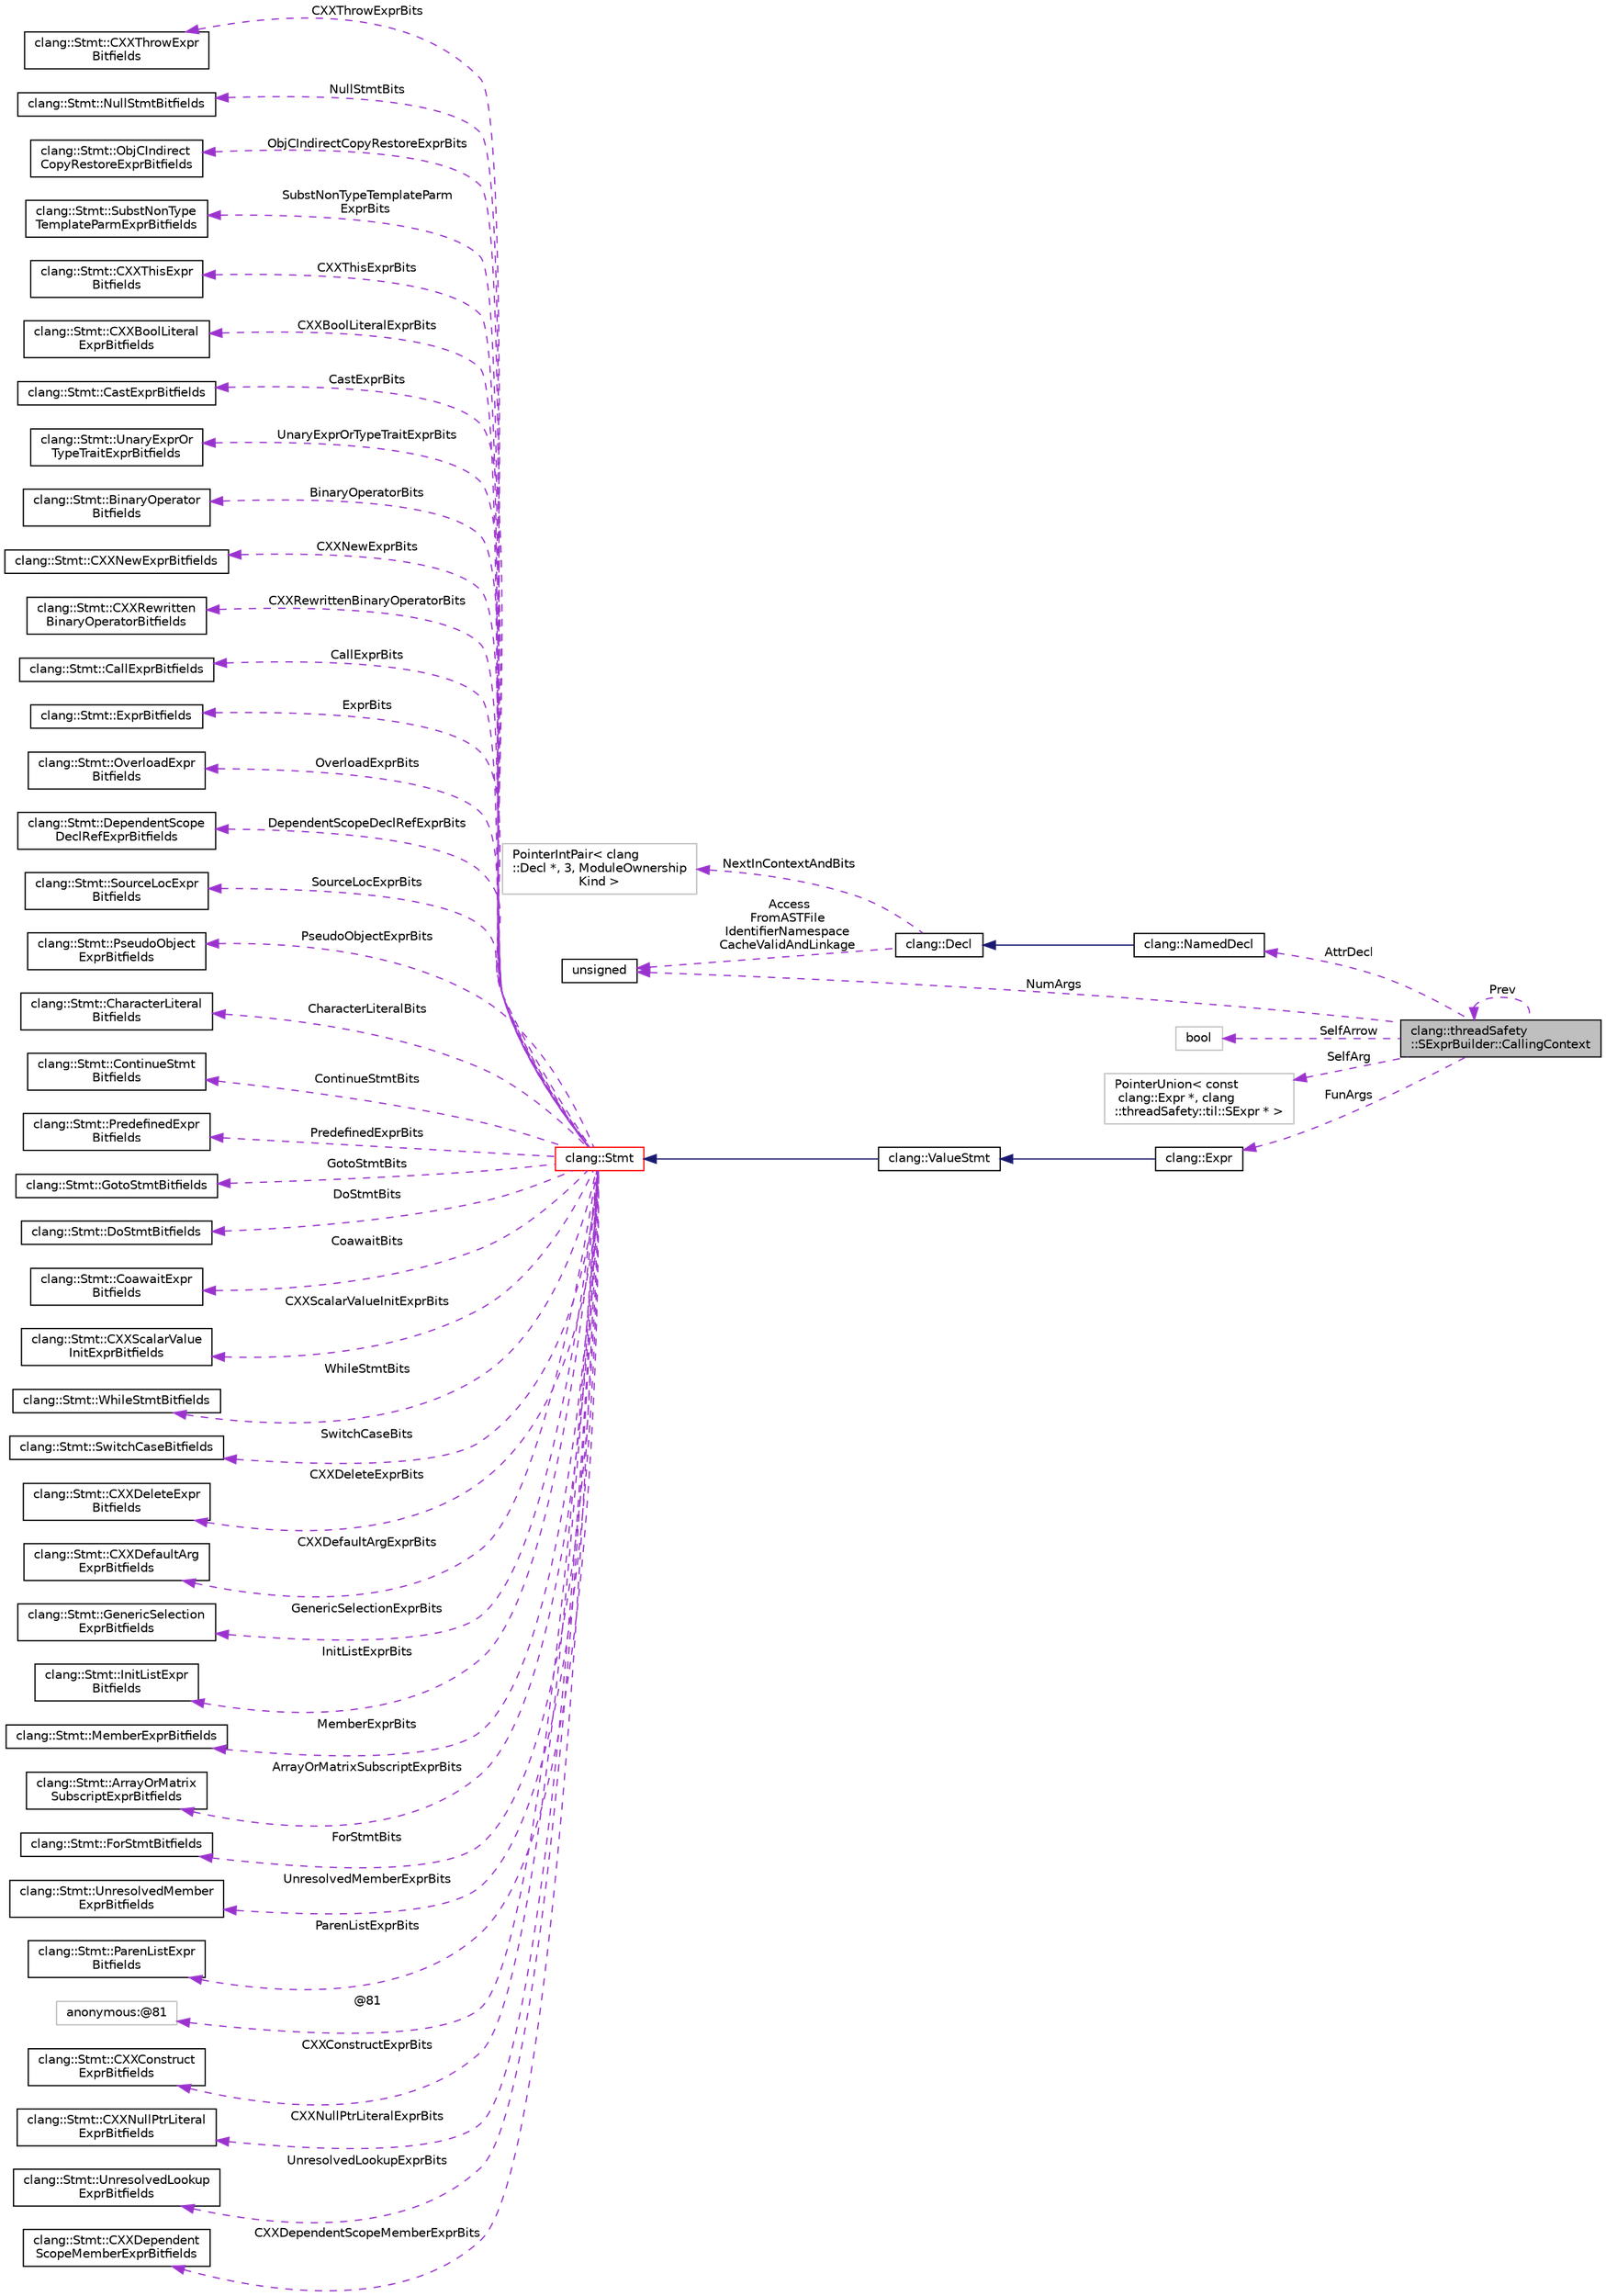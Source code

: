 digraph "clang::threadSafety::SExprBuilder::CallingContext"
{
 // LATEX_PDF_SIZE
  bgcolor="transparent";
  edge [fontname="Helvetica",fontsize="10",labelfontname="Helvetica",labelfontsize="10"];
  node [fontname="Helvetica",fontsize="10",shape=record];
  rankdir="LR";
  Node1 [label="clang::threadSafety\l::SExprBuilder::CallingContext",height=0.2,width=0.4,color="black", fillcolor="grey75", style="filled", fontcolor="black",tooltip="Encapsulates the lexical context of a function call."];
  Node1 -> Node1 [dir="back",color="darkorchid3",fontsize="10",style="dashed",label=" Prev" ,fontname="Helvetica"];
  Node2 -> Node1 [dir="back",color="darkorchid3",fontsize="10",style="dashed",label=" AttrDecl" ,fontname="Helvetica"];
  Node2 [label="clang::NamedDecl",height=0.2,width=0.4,color="black",URL="$classclang_1_1NamedDecl.html",tooltip="This represents a decl that may have a name."];
  Node3 -> Node2 [dir="back",color="midnightblue",fontsize="10",style="solid",fontname="Helvetica"];
  Node3 [label="clang::Decl",height=0.2,width=0.4,color="black",URL="$classclang_1_1Decl.html",tooltip="Decl - This represents one declaration (or definition), e.g."];
  Node4 -> Node3 [dir="back",color="darkorchid3",fontsize="10",style="dashed",label=" NextInContextAndBits" ,fontname="Helvetica"];
  Node4 [label="PointerIntPair\< clang\l::Decl *, 3, ModuleOwnership\lKind \>",height=0.2,width=0.4,color="grey75",tooltip=" "];
  Node5 -> Node3 [dir="back",color="darkorchid3",fontsize="10",style="dashed",label=" Access\nFromASTFile\nIdentifierNamespace\nCacheValidAndLinkage" ,fontname="Helvetica"];
  Node5 [label="unsigned",height=0.2,width=0.4,color="black",URL="$classunsigned.html",tooltip=" "];
  Node6 -> Node1 [dir="back",color="darkorchid3",fontsize="10",style="dashed",label=" SelfArrow" ,fontname="Helvetica"];
  Node6 [label="bool",height=0.2,width=0.4,color="grey75",tooltip=" "];
  Node7 -> Node1 [dir="back",color="darkorchid3",fontsize="10",style="dashed",label=" SelfArg" ,fontname="Helvetica"];
  Node7 [label="PointerUnion\< const\l clang::Expr *, clang\l::threadSafety::til::SExpr * \>",height=0.2,width=0.4,color="grey75",tooltip=" "];
  Node8 -> Node1 [dir="back",color="darkorchid3",fontsize="10",style="dashed",label=" FunArgs" ,fontname="Helvetica"];
  Node8 [label="clang::Expr",height=0.2,width=0.4,color="black",URL="$classclang_1_1Expr.html",tooltip="This represents one expression."];
  Node9 -> Node8 [dir="back",color="midnightblue",fontsize="10",style="solid",fontname="Helvetica"];
  Node9 [label="clang::ValueStmt",height=0.2,width=0.4,color="black",URL="$classclang_1_1ValueStmt.html",tooltip="Represents a statement that could possibly have a value and type."];
  Node10 -> Node9 [dir="back",color="midnightblue",fontsize="10",style="solid",fontname="Helvetica"];
  Node10 [label="clang::Stmt",height=0.2,width=0.4,color="red",URL="$classclang_1_1Stmt.html",tooltip="Stmt - This represents one statement."];
  Node11 -> Node10 [dir="back",color="darkorchid3",fontsize="10",style="dashed",label=" CXXThrowExprBits" ,fontname="Helvetica"];
  Node11 [label="clang::Stmt::CXXThrowExpr\lBitfields",height=0.2,width=0.4,color="black",URL="$classclang_1_1Stmt_1_1CXXThrowExprBitfields.html",tooltip=" "];
  Node12 -> Node10 [dir="back",color="darkorchid3",fontsize="10",style="dashed",label=" NullStmtBits" ,fontname="Helvetica"];
  Node12 [label="clang::Stmt::NullStmtBitfields",height=0.2,width=0.4,color="black",URL="$classclang_1_1Stmt_1_1NullStmtBitfields.html",tooltip=" "];
  Node13 -> Node10 [dir="back",color="darkorchid3",fontsize="10",style="dashed",label=" ObjCIndirectCopyRestoreExprBits" ,fontname="Helvetica"];
  Node13 [label="clang::Stmt::ObjCIndirect\lCopyRestoreExprBitfields",height=0.2,width=0.4,color="black",URL="$classclang_1_1Stmt_1_1ObjCIndirectCopyRestoreExprBitfields.html",tooltip=" "];
  Node14 -> Node10 [dir="back",color="darkorchid3",fontsize="10",style="dashed",label=" SubstNonTypeTemplateParm\lExprBits" ,fontname="Helvetica"];
  Node14 [label="clang::Stmt::SubstNonType\lTemplateParmExprBitfields",height=0.2,width=0.4,color="black",URL="$classclang_1_1Stmt_1_1SubstNonTypeTemplateParmExprBitfields.html",tooltip=" "];
  Node15 -> Node10 [dir="back",color="darkorchid3",fontsize="10",style="dashed",label=" CXXThisExprBits" ,fontname="Helvetica"];
  Node15 [label="clang::Stmt::CXXThisExpr\lBitfields",height=0.2,width=0.4,color="black",URL="$classclang_1_1Stmt_1_1CXXThisExprBitfields.html",tooltip=" "];
  Node16 -> Node10 [dir="back",color="darkorchid3",fontsize="10",style="dashed",label=" CXXBoolLiteralExprBits" ,fontname="Helvetica"];
  Node16 [label="clang::Stmt::CXXBoolLiteral\lExprBitfields",height=0.2,width=0.4,color="black",URL="$classclang_1_1Stmt_1_1CXXBoolLiteralExprBitfields.html",tooltip=" "];
  Node17 -> Node10 [dir="back",color="darkorchid3",fontsize="10",style="dashed",label=" CastExprBits" ,fontname="Helvetica"];
  Node17 [label="clang::Stmt::CastExprBitfields",height=0.2,width=0.4,color="black",URL="$classclang_1_1Stmt_1_1CastExprBitfields.html",tooltip=" "];
  Node18 -> Node10 [dir="back",color="darkorchid3",fontsize="10",style="dashed",label=" UnaryExprOrTypeTraitExprBits" ,fontname="Helvetica"];
  Node18 [label="clang::Stmt::UnaryExprOr\lTypeTraitExprBitfields",height=0.2,width=0.4,color="black",URL="$classclang_1_1Stmt_1_1UnaryExprOrTypeTraitExprBitfields.html",tooltip=" "];
  Node19 -> Node10 [dir="back",color="darkorchid3",fontsize="10",style="dashed",label=" BinaryOperatorBits" ,fontname="Helvetica"];
  Node19 [label="clang::Stmt::BinaryOperator\lBitfields",height=0.2,width=0.4,color="black",URL="$classclang_1_1Stmt_1_1BinaryOperatorBitfields.html",tooltip=" "];
  Node20 -> Node10 [dir="back",color="darkorchid3",fontsize="10",style="dashed",label=" CXXNewExprBits" ,fontname="Helvetica"];
  Node20 [label="clang::Stmt::CXXNewExprBitfields",height=0.2,width=0.4,color="black",URL="$classclang_1_1Stmt_1_1CXXNewExprBitfields.html",tooltip=" "];
  Node21 -> Node10 [dir="back",color="darkorchid3",fontsize="10",style="dashed",label=" CXXRewrittenBinaryOperatorBits" ,fontname="Helvetica"];
  Node21 [label="clang::Stmt::CXXRewritten\lBinaryOperatorBitfields",height=0.2,width=0.4,color="black",URL="$classclang_1_1Stmt_1_1CXXRewrittenBinaryOperatorBitfields.html",tooltip=" "];
  Node22 -> Node10 [dir="back",color="darkorchid3",fontsize="10",style="dashed",label=" CallExprBits" ,fontname="Helvetica"];
  Node22 [label="clang::Stmt::CallExprBitfields",height=0.2,width=0.4,color="black",URL="$classclang_1_1Stmt_1_1CallExprBitfields.html",tooltip=" "];
  Node23 -> Node10 [dir="back",color="darkorchid3",fontsize="10",style="dashed",label=" ExprBits" ,fontname="Helvetica"];
  Node23 [label="clang::Stmt::ExprBitfields",height=0.2,width=0.4,color="black",URL="$classclang_1_1Stmt_1_1ExprBitfields.html",tooltip=" "];
  Node24 -> Node10 [dir="back",color="darkorchid3",fontsize="10",style="dashed",label=" OverloadExprBits" ,fontname="Helvetica"];
  Node24 [label="clang::Stmt::OverloadExpr\lBitfields",height=0.2,width=0.4,color="black",URL="$classclang_1_1Stmt_1_1OverloadExprBitfields.html",tooltip=" "];
  Node25 -> Node10 [dir="back",color="darkorchid3",fontsize="10",style="dashed",label=" DependentScopeDeclRefExprBits" ,fontname="Helvetica"];
  Node25 [label="clang::Stmt::DependentScope\lDeclRefExprBitfields",height=0.2,width=0.4,color="black",URL="$classclang_1_1Stmt_1_1DependentScopeDeclRefExprBitfields.html",tooltip=" "];
  Node26 -> Node10 [dir="back",color="darkorchid3",fontsize="10",style="dashed",label=" SourceLocExprBits" ,fontname="Helvetica"];
  Node26 [label="clang::Stmt::SourceLocExpr\lBitfields",height=0.2,width=0.4,color="black",URL="$classclang_1_1Stmt_1_1SourceLocExprBitfields.html",tooltip=" "];
  Node27 -> Node10 [dir="back",color="darkorchid3",fontsize="10",style="dashed",label=" PseudoObjectExprBits" ,fontname="Helvetica"];
  Node27 [label="clang::Stmt::PseudoObject\lExprBitfields",height=0.2,width=0.4,color="black",URL="$classclang_1_1Stmt_1_1PseudoObjectExprBitfields.html",tooltip=" "];
  Node28 -> Node10 [dir="back",color="darkorchid3",fontsize="10",style="dashed",label=" CharacterLiteralBits" ,fontname="Helvetica"];
  Node28 [label="clang::Stmt::CharacterLiteral\lBitfields",height=0.2,width=0.4,color="black",URL="$classclang_1_1Stmt_1_1CharacterLiteralBitfields.html",tooltip=" "];
  Node29 -> Node10 [dir="back",color="darkorchid3",fontsize="10",style="dashed",label=" ContinueStmtBits" ,fontname="Helvetica"];
  Node29 [label="clang::Stmt::ContinueStmt\lBitfields",height=0.2,width=0.4,color="black",URL="$classclang_1_1Stmt_1_1ContinueStmtBitfields.html",tooltip=" "];
  Node30 -> Node10 [dir="back",color="darkorchid3",fontsize="10",style="dashed",label=" PredefinedExprBits" ,fontname="Helvetica"];
  Node30 [label="clang::Stmt::PredefinedExpr\lBitfields",height=0.2,width=0.4,color="black",URL="$classclang_1_1Stmt_1_1PredefinedExprBitfields.html",tooltip=" "];
  Node31 -> Node10 [dir="back",color="darkorchid3",fontsize="10",style="dashed",label=" GotoStmtBits" ,fontname="Helvetica"];
  Node31 [label="clang::Stmt::GotoStmtBitfields",height=0.2,width=0.4,color="black",URL="$classclang_1_1Stmt_1_1GotoStmtBitfields.html",tooltip=" "];
  Node32 -> Node10 [dir="back",color="darkorchid3",fontsize="10",style="dashed",label=" DoStmtBits" ,fontname="Helvetica"];
  Node32 [label="clang::Stmt::DoStmtBitfields",height=0.2,width=0.4,color="black",URL="$classclang_1_1Stmt_1_1DoStmtBitfields.html",tooltip=" "];
  Node33 -> Node10 [dir="back",color="darkorchid3",fontsize="10",style="dashed",label=" CoawaitBits" ,fontname="Helvetica"];
  Node33 [label="clang::Stmt::CoawaitExpr\lBitfields",height=0.2,width=0.4,color="black",URL="$classclang_1_1Stmt_1_1CoawaitExprBitfields.html",tooltip=" "];
  Node34 -> Node10 [dir="back",color="darkorchid3",fontsize="10",style="dashed",label=" CXXScalarValueInitExprBits" ,fontname="Helvetica"];
  Node34 [label="clang::Stmt::CXXScalarValue\lInitExprBitfields",height=0.2,width=0.4,color="black",URL="$classclang_1_1Stmt_1_1CXXScalarValueInitExprBitfields.html",tooltip=" "];
  Node35 -> Node10 [dir="back",color="darkorchid3",fontsize="10",style="dashed",label=" WhileStmtBits" ,fontname="Helvetica"];
  Node35 [label="clang::Stmt::WhileStmtBitfields",height=0.2,width=0.4,color="black",URL="$classclang_1_1Stmt_1_1WhileStmtBitfields.html",tooltip=" "];
  Node36 -> Node10 [dir="back",color="darkorchid3",fontsize="10",style="dashed",label=" SwitchCaseBits" ,fontname="Helvetica"];
  Node36 [label="clang::Stmt::SwitchCaseBitfields",height=0.2,width=0.4,color="black",URL="$classclang_1_1Stmt_1_1SwitchCaseBitfields.html",tooltip=" "];
  Node37 -> Node10 [dir="back",color="darkorchid3",fontsize="10",style="dashed",label=" CXXDeleteExprBits" ,fontname="Helvetica"];
  Node37 [label="clang::Stmt::CXXDeleteExpr\lBitfields",height=0.2,width=0.4,color="black",URL="$classclang_1_1Stmt_1_1CXXDeleteExprBitfields.html",tooltip=" "];
  Node38 -> Node10 [dir="back",color="darkorchid3",fontsize="10",style="dashed",label=" CXXDefaultArgExprBits" ,fontname="Helvetica"];
  Node38 [label="clang::Stmt::CXXDefaultArg\lExprBitfields",height=0.2,width=0.4,color="black",URL="$classclang_1_1Stmt_1_1CXXDefaultArgExprBitfields.html",tooltip=" "];
  Node39 -> Node10 [dir="back",color="darkorchid3",fontsize="10",style="dashed",label=" GenericSelectionExprBits" ,fontname="Helvetica"];
  Node39 [label="clang::Stmt::GenericSelection\lExprBitfields",height=0.2,width=0.4,color="black",URL="$classclang_1_1Stmt_1_1GenericSelectionExprBitfields.html",tooltip=" "];
  Node40 -> Node10 [dir="back",color="darkorchid3",fontsize="10",style="dashed",label=" InitListExprBits" ,fontname="Helvetica"];
  Node40 [label="clang::Stmt::InitListExpr\lBitfields",height=0.2,width=0.4,color="black",URL="$classclang_1_1Stmt_1_1InitListExprBitfields.html",tooltip=" "];
  Node41 -> Node10 [dir="back",color="darkorchid3",fontsize="10",style="dashed",label=" MemberExprBits" ,fontname="Helvetica"];
  Node41 [label="clang::Stmt::MemberExprBitfields",height=0.2,width=0.4,color="black",URL="$classclang_1_1Stmt_1_1MemberExprBitfields.html",tooltip=" "];
  Node42 -> Node10 [dir="back",color="darkorchid3",fontsize="10",style="dashed",label=" ArrayOrMatrixSubscriptExprBits" ,fontname="Helvetica"];
  Node42 [label="clang::Stmt::ArrayOrMatrix\lSubscriptExprBitfields",height=0.2,width=0.4,color="black",URL="$classclang_1_1Stmt_1_1ArrayOrMatrixSubscriptExprBitfields.html",tooltip=" "];
  Node43 -> Node10 [dir="back",color="darkorchid3",fontsize="10",style="dashed",label=" ForStmtBits" ,fontname="Helvetica"];
  Node43 [label="clang::Stmt::ForStmtBitfields",height=0.2,width=0.4,color="black",URL="$classclang_1_1Stmt_1_1ForStmtBitfields.html",tooltip=" "];
  Node44 -> Node10 [dir="back",color="darkorchid3",fontsize="10",style="dashed",label=" UnresolvedMemberExprBits" ,fontname="Helvetica"];
  Node44 [label="clang::Stmt::UnresolvedMember\lExprBitfields",height=0.2,width=0.4,color="black",URL="$classclang_1_1Stmt_1_1UnresolvedMemberExprBitfields.html",tooltip=" "];
  Node45 -> Node10 [dir="back",color="darkorchid3",fontsize="10",style="dashed",label=" ParenListExprBits" ,fontname="Helvetica"];
  Node45 [label="clang::Stmt::ParenListExpr\lBitfields",height=0.2,width=0.4,color="black",URL="$classclang_1_1Stmt_1_1ParenListExprBitfields.html",tooltip=" "];
  Node46 -> Node10 [dir="back",color="darkorchid3",fontsize="10",style="dashed",label=" @81" ,fontname="Helvetica"];
  Node46 [label="anonymous:@81",height=0.2,width=0.4,color="grey75",tooltip=" "];
  Node47 -> Node10 [dir="back",color="darkorchid3",fontsize="10",style="dashed",label=" CXXConstructExprBits" ,fontname="Helvetica"];
  Node47 [label="clang::Stmt::CXXConstruct\lExprBitfields",height=0.2,width=0.4,color="black",URL="$classclang_1_1Stmt_1_1CXXConstructExprBitfields.html",tooltip=" "];
  Node48 -> Node10 [dir="back",color="darkorchid3",fontsize="10",style="dashed",label=" CXXNullPtrLiteralExprBits" ,fontname="Helvetica"];
  Node48 [label="clang::Stmt::CXXNullPtrLiteral\lExprBitfields",height=0.2,width=0.4,color="black",URL="$classclang_1_1Stmt_1_1CXXNullPtrLiteralExprBitfields.html",tooltip=" "];
  Node49 -> Node10 [dir="back",color="darkorchid3",fontsize="10",style="dashed",label=" UnresolvedLookupExprBits" ,fontname="Helvetica"];
  Node49 [label="clang::Stmt::UnresolvedLookup\lExprBitfields",height=0.2,width=0.4,color="black",URL="$classclang_1_1Stmt_1_1UnresolvedLookupExprBitfields.html",tooltip=" "];
  Node50 -> Node10 [dir="back",color="darkorchid3",fontsize="10",style="dashed",label=" CXXDependentScopeMemberExprBits" ,fontname="Helvetica"];
  Node50 [label="clang::Stmt::CXXDependent\lScopeMemberExprBitfields",height=0.2,width=0.4,color="black",URL="$classclang_1_1Stmt_1_1CXXDependentScopeMemberExprBitfields.html",tooltip=" "];
  Node5 -> Node1 [dir="back",color="darkorchid3",fontsize="10",style="dashed",label=" NumArgs" ,fontname="Helvetica"];
}
